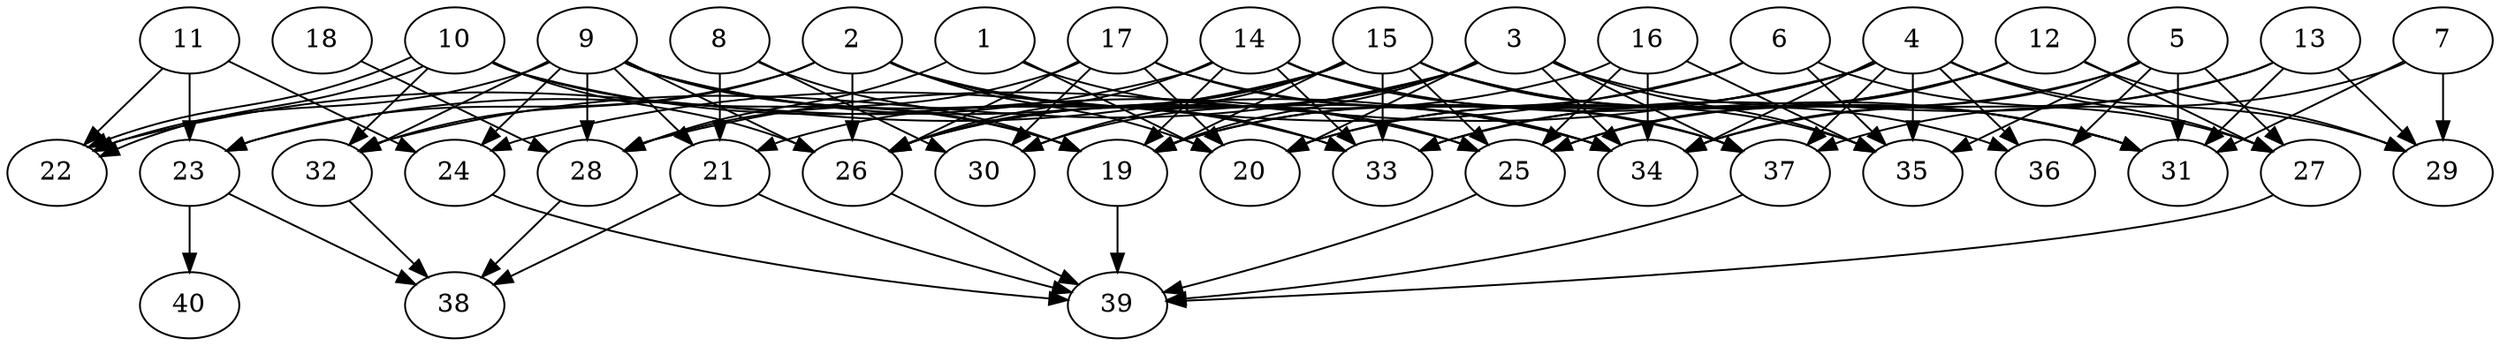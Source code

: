 // DAG automatically generated by daggen at Thu Oct  3 14:06:48 2019
// ./daggen --dot -n 40 --ccr 0.3 --fat 0.7 --regular 0.5 --density 0.5 --mindata 5242880 --maxdata 52428800 
digraph G {
  1 [size="164051627", alpha="0.19", expect_size="49215488"] 
  1 -> 20 [size ="49215488"]
  1 -> 25 [size ="49215488"]
  1 -> 28 [size ="49215488"]
  2 [size="45885440", alpha="0.09", expect_size="13765632"] 
  2 -> 20 [size ="13765632"]
  2 -> 23 [size ="13765632"]
  2 -> 26 [size ="13765632"]
  2 -> 32 [size ="13765632"]
  2 -> 33 [size ="13765632"]
  2 -> 34 [size ="13765632"]
  3 [size="100051627", alpha="0.02", expect_size="30015488"] 
  3 -> 19 [size ="30015488"]
  3 -> 20 [size ="30015488"]
  3 -> 26 [size ="30015488"]
  3 -> 30 [size ="30015488"]
  3 -> 31 [size ="30015488"]
  3 -> 32 [size ="30015488"]
  3 -> 34 [size ="30015488"]
  3 -> 35 [size ="30015488"]
  3 -> 37 [size ="30015488"]
  4 [size="136912213", alpha="0.17", expect_size="41073664"] 
  4 -> 19 [size ="41073664"]
  4 -> 20 [size ="41073664"]
  4 -> 27 [size ="41073664"]
  4 -> 28 [size ="41073664"]
  4 -> 29 [size ="41073664"]
  4 -> 34 [size ="41073664"]
  4 -> 35 [size ="41073664"]
  4 -> 36 [size ="41073664"]
  4 -> 37 [size ="41073664"]
  5 [size="136427520", alpha="0.06", expect_size="40928256"] 
  5 -> 25 [size ="40928256"]
  5 -> 27 [size ="40928256"]
  5 -> 31 [size ="40928256"]
  5 -> 34 [size ="40928256"]
  5 -> 35 [size ="40928256"]
  5 -> 36 [size ="40928256"]
  6 [size="153248427", alpha="0.08", expect_size="45974528"] 
  6 -> 19 [size ="45974528"]
  6 -> 24 [size ="45974528"]
  6 -> 27 [size ="45974528"]
  6 -> 35 [size ="45974528"]
  7 [size="71055360", alpha="0.08", expect_size="21316608"] 
  7 -> 29 [size ="21316608"]
  7 -> 31 [size ="21316608"]
  7 -> 37 [size ="21316608"]
  8 [size="166195200", alpha="0.08", expect_size="49858560"] 
  8 -> 19 [size ="49858560"]
  8 -> 21 [size ="49858560"]
  8 -> 30 [size ="49858560"]
  9 [size="79691093", alpha="0.03", expect_size="23907328"] 
  9 -> 19 [size ="23907328"]
  9 -> 21 [size ="23907328"]
  9 -> 22 [size ="23907328"]
  9 -> 24 [size ="23907328"]
  9 -> 26 [size ="23907328"]
  9 -> 28 [size ="23907328"]
  9 -> 32 [size ="23907328"]
  9 -> 33 [size ="23907328"]
  9 -> 34 [size ="23907328"]
  10 [size="118603093", alpha="0.02", expect_size="35580928"] 
  10 -> 19 [size ="35580928"]
  10 -> 22 [size ="35580928"]
  10 -> 22 [size ="35580928"]
  10 -> 25 [size ="35580928"]
  10 -> 26 [size ="35580928"]
  10 -> 32 [size ="35580928"]
  11 [size="103830187", alpha="0.07", expect_size="31149056"] 
  11 -> 22 [size ="31149056"]
  11 -> 23 [size ="31149056"]
  11 -> 24 [size ="31149056"]
  12 [size="97744213", alpha="0.06", expect_size="29323264"] 
  12 -> 20 [size ="29323264"]
  12 -> 25 [size ="29323264"]
  12 -> 27 [size ="29323264"]
  12 -> 29 [size ="29323264"]
  12 -> 33 [size ="29323264"]
  13 [size="167045120", alpha="0.02", expect_size="50113536"] 
  13 -> 29 [size ="50113536"]
  13 -> 31 [size ="50113536"]
  13 -> 33 [size ="50113536"]
  13 -> 34 [size ="50113536"]
  14 [size="22896640", alpha="0.09", expect_size="6868992"] 
  14 -> 19 [size ="6868992"]
  14 -> 23 [size ="6868992"]
  14 -> 26 [size ="6868992"]
  14 -> 31 [size ="6868992"]
  14 -> 33 [size ="6868992"]
  14 -> 37 [size ="6868992"]
  15 [size="155293013", alpha="0.03", expect_size="46587904"] 
  15 -> 19 [size ="46587904"]
  15 -> 21 [size ="46587904"]
  15 -> 22 [size ="46587904"]
  15 -> 25 [size ="46587904"]
  15 -> 26 [size ="46587904"]
  15 -> 30 [size ="46587904"]
  15 -> 31 [size ="46587904"]
  15 -> 33 [size ="46587904"]
  15 -> 35 [size ="46587904"]
  15 -> 36 [size ="46587904"]
  16 [size="42321920", alpha="0.05", expect_size="12696576"] 
  16 -> 25 [size ="12696576"]
  16 -> 26 [size ="12696576"]
  16 -> 34 [size ="12696576"]
  16 -> 35 [size ="12696576"]
  17 [size="102202027", alpha="0.11", expect_size="30660608"] 
  17 -> 20 [size ="30660608"]
  17 -> 26 [size ="30660608"]
  17 -> 28 [size ="30660608"]
  17 -> 30 [size ="30660608"]
  17 -> 34 [size ="30660608"]
  17 -> 37 [size ="30660608"]
  18 [size="167990613", alpha="0.10", expect_size="50397184"] 
  18 -> 28 [size ="50397184"]
  19 [size="74813440", alpha="0.11", expect_size="22444032"] 
  19 -> 39 [size ="22444032"]
  20 [size="94955520", alpha="0.10", expect_size="28486656"] 
  21 [size="112855040", alpha="0.08", expect_size="33856512"] 
  21 -> 38 [size ="33856512"]
  21 -> 39 [size ="33856512"]
  22 [size="169198933", alpha="0.09", expect_size="50759680"] 
  23 [size="55613440", alpha="0.01", expect_size="16684032"] 
  23 -> 38 [size ="16684032"]
  23 -> 40 [size ="16684032"]
  24 [size="72506027", alpha="0.08", expect_size="21751808"] 
  24 -> 39 [size ="21751808"]
  25 [size="144575147", alpha="0.10", expect_size="43372544"] 
  25 -> 39 [size ="43372544"]
  26 [size="165212160", alpha="0.09", expect_size="49563648"] 
  26 -> 39 [size ="49563648"]
  27 [size="46537387", alpha="0.16", expect_size="13961216"] 
  27 -> 39 [size ="13961216"]
  28 [size="132608000", alpha="0.01", expect_size="39782400"] 
  28 -> 38 [size ="39782400"]
  29 [size="51145387", alpha="0.14", expect_size="15343616"] 
  30 [size="136523093", alpha="0.20", expect_size="40956928"] 
  31 [size="57320107", alpha="0.16", expect_size="17196032"] 
  32 [size="117391360", alpha="0.04", expect_size="35217408"] 
  32 -> 38 [size ="35217408"]
  33 [size="30580053", alpha="0.10", expect_size="9174016"] 
  34 [size="36744533", alpha="0.16", expect_size="11023360"] 
  35 [size="98044587", alpha="0.01", expect_size="29413376"] 
  36 [size="18851840", alpha="0.08", expect_size="5655552"] 
  37 [size="92235093", alpha="0.06", expect_size="27670528"] 
  37 -> 39 [size ="27670528"]
  38 [size="57197227", alpha="0.04", expect_size="17159168"] 
  39 [size="62464000", alpha="0.09", expect_size="18739200"] 
  40 [size="170246827", alpha="0.03", expect_size="51074048"] 
}
